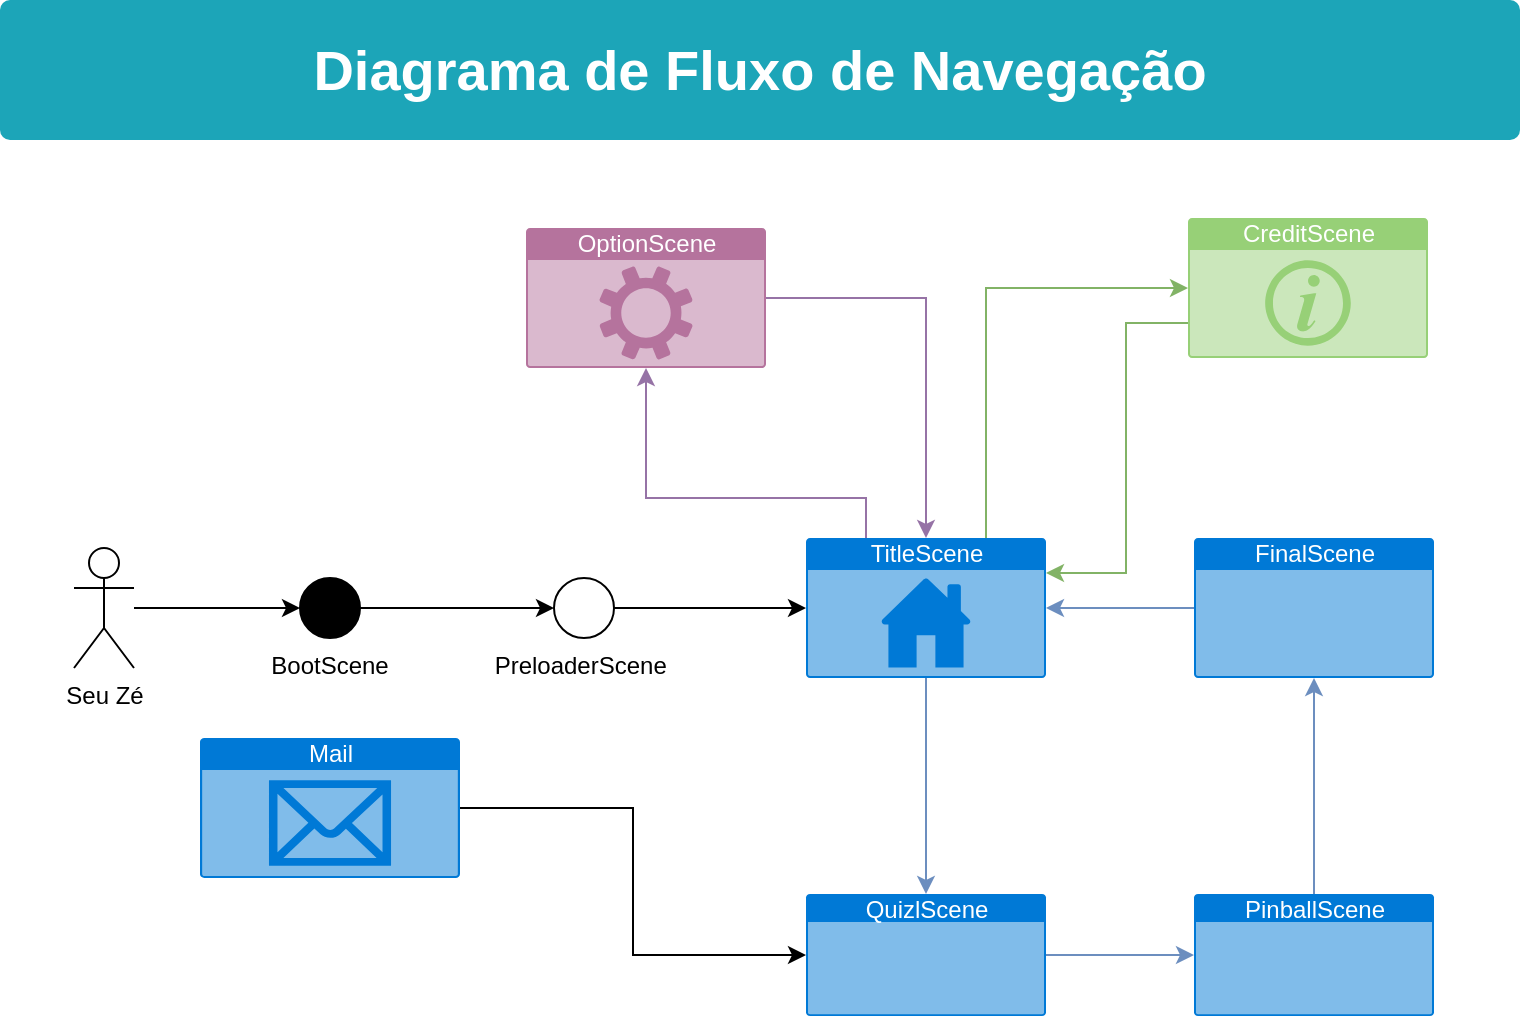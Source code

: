 <mxfile version="12.9.3" type="device"><diagram id="8C7QguO8Q2HZytH1L1Wf" name="Navegação"><mxGraphModel dx="815" dy="494" grid="1" gridSize="10" guides="1" tooltips="1" connect="1" arrows="1" fold="1" page="1" pageScale="1" pageWidth="827" pageHeight="600" math="0" shadow="0"><root><mxCell id="0"/><mxCell id="1" parent="0"/><mxCell id="IwfeU6K4ZBEs_4wCLOLw-33" style="edgeStyle=orthogonalEdgeStyle;rounded=0;orthogonalLoop=1;jettySize=auto;html=1;entryX=0.5;entryY=0;entryDx=0;entryDy=0;entryPerimeter=0;exitX=0.5;exitY=1;exitDx=0;exitDy=0;exitPerimeter=0;fillColor=#dae8fc;strokeColor=#6c8ebf;" parent="1" source="IwfeU6K4ZBEs_4wCLOLw-44" target="IwfeU6K4ZBEs_4wCLOLw-32" edge="1"><mxGeometry relative="1" as="geometry"><mxPoint x="503" y="370" as="sourcePoint"/><mxPoint x="473" y="480" as="targetPoint"/></mxGeometry></mxCell><mxCell id="IwfeU6K4ZBEs_4wCLOLw-39" style="edgeStyle=orthogonalEdgeStyle;rounded=0;orthogonalLoop=1;jettySize=auto;html=1;fontColor=#FFFFFF;exitX=0.25;exitY=0;exitDx=0;exitDy=0;exitPerimeter=0;entryX=0.5;entryY=1;entryDx=0;entryDy=0;entryPerimeter=0;fillColor=#e1d5e7;strokeColor=#9673a6;" parent="1" target="IwfeU6K4ZBEs_4wCLOLw-46" edge="1"><mxGeometry relative="1" as="geometry"><mxPoint x="473" y="300" as="sourcePoint"/><mxPoint x="364" y="260" as="targetPoint"/><Array as="points"><mxPoint x="473" y="280"/><mxPoint x="363" y="280"/></Array></mxGeometry></mxCell><mxCell id="IwfeU6K4ZBEs_4wCLOLw-42" style="edgeStyle=orthogonalEdgeStyle;rounded=0;orthogonalLoop=1;jettySize=auto;html=1;exitX=0.75;exitY=0;exitDx=0;exitDy=0;exitPerimeter=0;entryX=0;entryY=0.5;entryDx=0;entryDy=0;entryPerimeter=0;fontColor=#FFFFFF;fillColor=#d5e8d4;strokeColor=#82b366;" parent="1" target="IwfeU6K4ZBEs_4wCLOLw-41" edge="1"><mxGeometry relative="1" as="geometry"><mxPoint x="533" y="300" as="sourcePoint"/><Array as="points"><mxPoint x="533" y="175"/></Array></mxGeometry></mxCell><mxCell id="IwfeU6K4ZBEs_4wCLOLw-23" style="edgeStyle=orthogonalEdgeStyle;rounded=0;orthogonalLoop=1;jettySize=auto;html=1;entryX=0;entryY=0.5;entryDx=0;entryDy=0;" parent="1" source="IwfeU6K4ZBEs_4wCLOLw-20" target="IwfeU6K4ZBEs_4wCLOLw-22" edge="1"><mxGeometry relative="1" as="geometry"/></mxCell><mxCell id="IwfeU6K4ZBEs_4wCLOLw-20" value="Seu Zé" style="shape=umlActor;verticalLabelPosition=bottom;labelBackgroundColor=#ffffff;verticalAlign=top;html=1;outlineConnect=0;" parent="1" vertex="1"><mxGeometry x="77" y="305" width="30" height="60" as="geometry"/></mxCell><mxCell id="IwfeU6K4ZBEs_4wCLOLw-25" style="edgeStyle=orthogonalEdgeStyle;rounded=0;orthogonalLoop=1;jettySize=auto;html=1;" parent="1" source="IwfeU6K4ZBEs_4wCLOLw-22" target="IwfeU6K4ZBEs_4wCLOLw-24" edge="1"><mxGeometry relative="1" as="geometry"/></mxCell><mxCell id="IwfeU6K4ZBEs_4wCLOLw-22" value="&lt;br&gt;&lt;br&gt;&lt;br&gt;&lt;br&gt;BootScene" style="ellipse;whiteSpace=wrap;html=1;aspect=fixed;fillColor=#000000;" parent="1" vertex="1"><mxGeometry x="190" y="320" width="30" height="30" as="geometry"/></mxCell><mxCell id="IwfeU6K4ZBEs_4wCLOLw-30" style="edgeStyle=orthogonalEdgeStyle;rounded=0;orthogonalLoop=1;jettySize=auto;html=1;entryX=0;entryY=0.5;entryDx=0;entryDy=0;entryPerimeter=0;" parent="1" source="IwfeU6K4ZBEs_4wCLOLw-24" target="IwfeU6K4ZBEs_4wCLOLw-44" edge="1"><mxGeometry relative="1" as="geometry"><mxPoint x="443" y="335" as="targetPoint"/></mxGeometry></mxCell><mxCell id="IwfeU6K4ZBEs_4wCLOLw-24" value="&lt;div&gt;&lt;br&gt;&lt;/div&gt;&lt;div&gt;&lt;br&gt;&lt;/div&gt;&lt;div&gt;&lt;br&gt;&lt;/div&gt;&lt;div&gt;&lt;br&gt;&lt;/div&gt;&lt;div&gt;PreloaderScene&amp;nbsp;&lt;/div&gt;" style="ellipse;whiteSpace=wrap;html=1;aspect=fixed;" parent="1" vertex="1"><mxGeometry x="317" y="320" width="30" height="30" as="geometry"/></mxCell><mxCell id="IwfeU6K4ZBEs_4wCLOLw-37" style="edgeStyle=orthogonalEdgeStyle;rounded=0;orthogonalLoop=1;jettySize=auto;html=1;entryX=1;entryY=0.5;entryDx=0;entryDy=0;entryPerimeter=0;fillColor=#dae8fc;strokeColor=#6c8ebf;" parent="1" source="IwfeU6K4ZBEs_4wCLOLw-31" edge="1"><mxGeometry relative="1" as="geometry"><mxPoint x="563" y="335" as="targetPoint"/></mxGeometry></mxCell><mxCell id="IwfeU6K4ZBEs_4wCLOLw-31" value="&lt;span&gt;FinalScene&lt;/span&gt;" style="html=1;strokeColor=none;fillColor=#0079D6;labelPosition=center;verticalLabelPosition=middle;verticalAlign=top;align=center;fontSize=12;outlineConnect=0;spacingTop=-6;fontColor=#FFFFFF;shape=mxgraph.sitemap.page;" parent="1" vertex="1"><mxGeometry x="637" y="300" width="120" height="70" as="geometry"/></mxCell><mxCell id="IwfeU6K4ZBEs_4wCLOLw-35" style="edgeStyle=orthogonalEdgeStyle;rounded=0;orthogonalLoop=1;jettySize=auto;html=1;entryX=0;entryY=0.5;entryDx=0;entryDy=0;entryPerimeter=0;fillColor=#dae8fc;strokeColor=#6c8ebf;" parent="1" source="IwfeU6K4ZBEs_4wCLOLw-32" target="IwfeU6K4ZBEs_4wCLOLw-34" edge="1"><mxGeometry relative="1" as="geometry"/></mxCell><mxCell id="IwfeU6K4ZBEs_4wCLOLw-32" value="&lt;span&gt;QuizlScene&lt;/span&gt;" style="html=1;strokeColor=none;fillColor=#0079D6;labelPosition=center;verticalLabelPosition=middle;verticalAlign=top;align=center;fontSize=12;outlineConnect=0;spacingTop=-6;fontColor=#FFFFFF;shape=mxgraph.sitemap.page;" parent="1" vertex="1"><mxGeometry x="443" y="478" width="120" height="61" as="geometry"/></mxCell><mxCell id="IwfeU6K4ZBEs_4wCLOLw-36" style="edgeStyle=orthogonalEdgeStyle;rounded=0;orthogonalLoop=1;jettySize=auto;html=1;fillColor=#dae8fc;strokeColor=#6c8ebf;" parent="1" source="IwfeU6K4ZBEs_4wCLOLw-34" target="IwfeU6K4ZBEs_4wCLOLw-31" edge="1"><mxGeometry relative="1" as="geometry"/></mxCell><mxCell id="IwfeU6K4ZBEs_4wCLOLw-34" value="&lt;span&gt;PinballScene&lt;/span&gt;" style="html=1;strokeColor=none;fillColor=#0079D6;labelPosition=center;verticalLabelPosition=middle;verticalAlign=top;align=center;fontSize=12;outlineConnect=0;spacingTop=-6;fontColor=#FFFFFF;shape=mxgraph.sitemap.page;" parent="1" vertex="1"><mxGeometry x="637" y="478" width="120" height="61" as="geometry"/></mxCell><mxCell id="IwfeU6K4ZBEs_4wCLOLw-40" style="edgeStyle=orthogonalEdgeStyle;rounded=0;orthogonalLoop=1;jettySize=auto;html=1;fontColor=#FFFFFF;entryX=0.5;entryY=0;entryDx=0;entryDy=0;entryPerimeter=0;exitX=1;exitY=0.5;exitDx=0;exitDy=0;exitPerimeter=0;fillColor=#e1d5e7;strokeColor=#9673a6;" parent="1" source="IwfeU6K4ZBEs_4wCLOLw-46" target="IwfeU6K4ZBEs_4wCLOLw-44" edge="1"><mxGeometry relative="1" as="geometry"><mxPoint x="503" y="300" as="targetPoint"/><mxPoint x="423" y="215" as="sourcePoint"/></mxGeometry></mxCell><mxCell id="IwfeU6K4ZBEs_4wCLOLw-43" style="edgeStyle=orthogonalEdgeStyle;rounded=0;orthogonalLoop=1;jettySize=auto;html=1;entryX=1;entryY=0.25;entryDx=0;entryDy=0;entryPerimeter=0;fontColor=#FFFFFF;exitX=0;exitY=0.75;exitDx=0;exitDy=0;exitPerimeter=0;fillColor=#d5e8d4;strokeColor=#82b366;" parent="1" source="IwfeU6K4ZBEs_4wCLOLw-41" edge="1"><mxGeometry relative="1" as="geometry"><mxPoint x="563" y="317.5" as="targetPoint"/><Array as="points"><mxPoint x="603" y="193"/><mxPoint x="603" y="318"/></Array></mxGeometry></mxCell><mxCell id="IwfeU6K4ZBEs_4wCLOLw-41" value="CreditScene" style="html=1;strokeColor=none;fillColor=#97D077;labelPosition=center;verticalLabelPosition=middle;verticalAlign=top;align=center;fontSize=12;outlineConnect=0;spacingTop=-6;fontColor=#FFFFFF;shape=mxgraph.sitemap.info;labelBackgroundColor=none;" parent="1" vertex="1"><mxGeometry x="634" y="140" width="120" height="70" as="geometry"/></mxCell><mxCell id="IwfeU6K4ZBEs_4wCLOLw-44" value="TitleScene" style="html=1;strokeColor=none;fillColor=#0079D6;labelPosition=center;verticalLabelPosition=middle;verticalAlign=top;align=center;fontSize=12;outlineConnect=0;spacingTop=-6;fontColor=#FFFFFF;shape=mxgraph.sitemap.home;labelBackgroundColor=none;" parent="1" vertex="1"><mxGeometry x="443" y="300" width="120" height="70" as="geometry"/></mxCell><mxCell id="IwfeU6K4ZBEs_4wCLOLw-46" value="OptionScene" style="html=1;strokeColor=none;fillColor=#B5739D;labelPosition=center;verticalLabelPosition=middle;verticalAlign=top;align=center;fontSize=12;outlineConnect=0;spacingTop=-6;fontColor=#FFFFFF;shape=mxgraph.sitemap.settings;labelBackgroundColor=none;" parent="1" vertex="1"><mxGeometry x="303" y="145" width="120" height="70" as="geometry"/></mxCell><mxCell id="IwfeU6K4ZBEs_4wCLOLw-49" value="Diagrama de Fluxo de Navegação" style="html=1;shadow=0;dashed=0;shape=mxgraph.bootstrap.rrect;rSize=5;strokeColor=none;strokeWidth=1;fillColor=#1CA5B8;fontColor=#FFFFFF;whiteSpace=wrap;align=center;verticalAlign=middle;spacingLeft=0;fontStyle=1;fontSize=28;spacing=5;labelBackgroundColor=none;" parent="1" vertex="1"><mxGeometry x="40" y="31" width="760" height="70" as="geometry"/></mxCell><mxCell id="X2Gkr0BRT43ULZfuIIfx-2" style="edgeStyle=orthogonalEdgeStyle;rounded=0;orthogonalLoop=1;jettySize=auto;html=1;entryX=0;entryY=0.5;entryDx=0;entryDy=0;entryPerimeter=0;" edge="1" parent="1" source="X2Gkr0BRT43ULZfuIIfx-1" target="IwfeU6K4ZBEs_4wCLOLw-32"><mxGeometry relative="1" as="geometry"/></mxCell><mxCell id="X2Gkr0BRT43ULZfuIIfx-1" value="Mail" style="html=1;strokeColor=none;fillColor=#0079D6;labelPosition=center;verticalLabelPosition=middle;verticalAlign=top;align=center;fontSize=12;outlineConnect=0;spacingTop=-6;fontColor=#FFFFFF;shape=mxgraph.sitemap.mail;" vertex="1" parent="1"><mxGeometry x="140" y="400" width="130" height="70" as="geometry"/></mxCell></root></mxGraphModel></diagram></mxfile>
